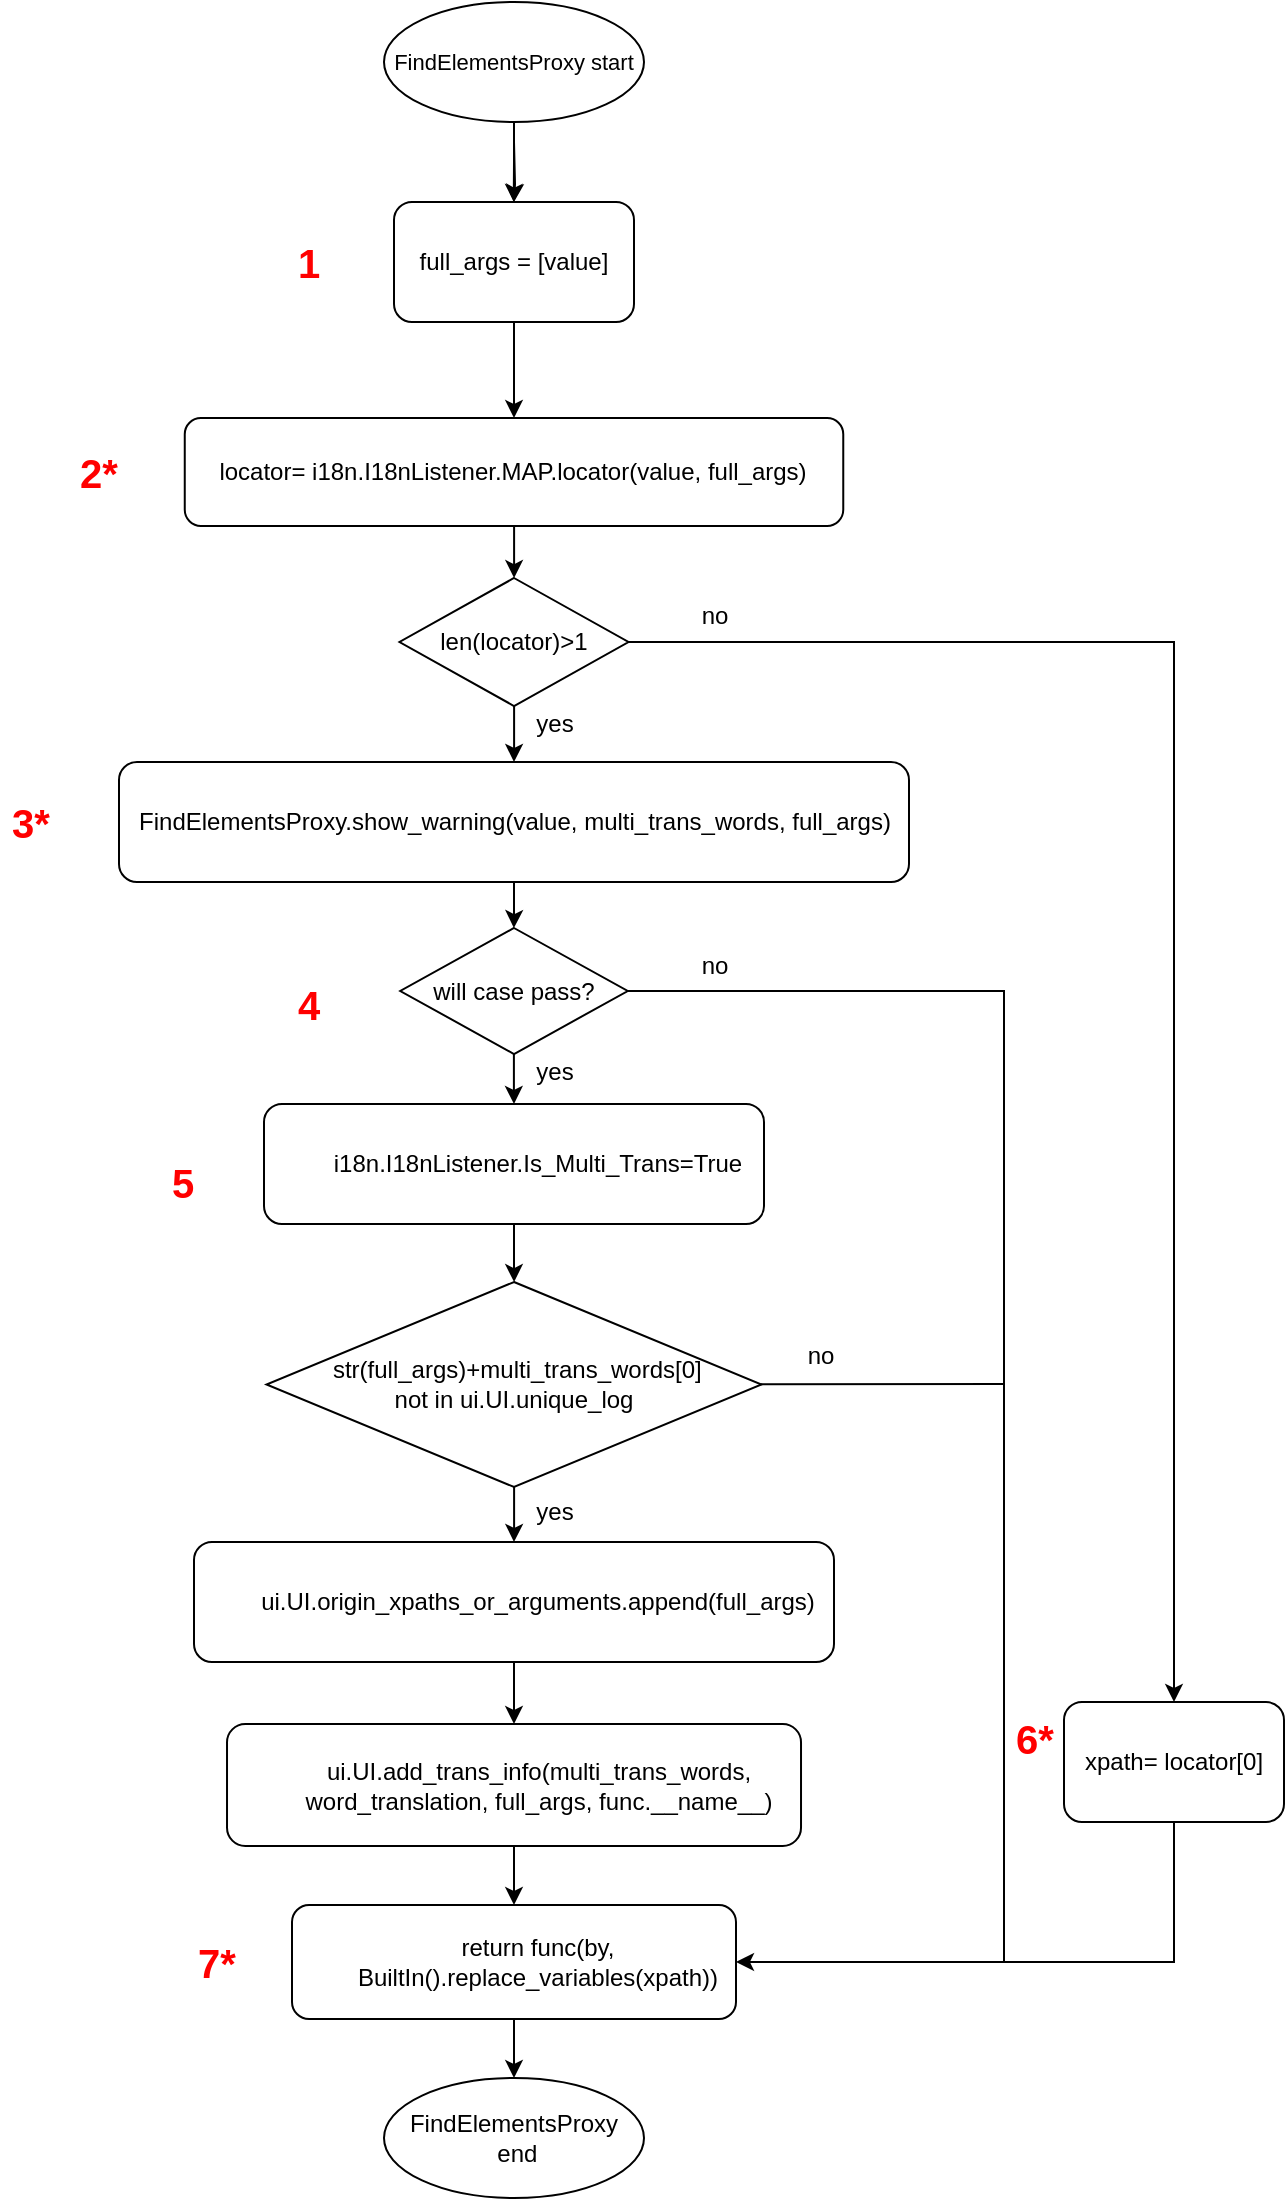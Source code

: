 <mxfile version="14.7.9" type="device" pages="3"><diagram name="FindElementsProxy" id="e7e014a7-5840-1c2e-5031-d8a46d1fe8dd"><mxGraphModel dx="1086" dy="768" grid="0" gridSize="10" guides="1" tooltips="1" connect="1" arrows="1" fold="1" page="1" pageScale="1" pageWidth="1169" pageHeight="826" background="none" math="0" shadow="0"><root><mxCell id="0"/><mxCell id="1" parent="0"/><mxCell id="ieMIsDjH9xXg-HBDrE_W-54" style="edgeStyle=orthogonalEdgeStyle;rounded=0;orthogonalLoop=1;jettySize=auto;html=1;exitX=0.5;exitY=1;exitDx=0;exitDy=0;entryX=0.5;entryY=0;entryDx=0;entryDy=0;" parent="1" source="ieMIsDjH9xXg-HBDrE_W-49" target="ieMIsDjH9xXg-HBDrE_W-55" edge="1"><mxGeometry relative="1" as="geometry"><mxPoint x="345" y="340" as="targetPoint"/></mxGeometry></mxCell><mxCell id="ieMIsDjH9xXg-HBDrE_W-49" value="full_args = [value]" style="rounded=1;whiteSpace=wrap;html=1;" parent="1" vertex="1"><mxGeometry x="285" y="210" width="120" height="60" as="geometry"/></mxCell><mxCell id="KRWHZxWceV5dNTu62Hlp-2" value="" style="edgeStyle=orthogonalEdgeStyle;rounded=0;orthogonalLoop=1;jettySize=auto;html=1;" parent="1" target="ieMIsDjH9xXg-HBDrE_W-49" edge="1"><mxGeometry relative="1" as="geometry"><mxPoint x="345" y="180" as="sourcePoint"/></mxGeometry></mxCell><mxCell id="zjvp8_LqUAE6283oeMnZ-5" style="edgeStyle=orthogonalEdgeStyle;rounded=0;orthogonalLoop=1;jettySize=auto;html=1;" edge="1" parent="1" source="ieMIsDjH9xXg-HBDrE_W-55" target="zjvp8_LqUAE6283oeMnZ-1"><mxGeometry relative="1" as="geometry"/></mxCell><mxCell id="ieMIsDjH9xXg-HBDrE_W-55" value="&lt;span lang=&quot;EN-US&quot;&gt;&lt;font style=&quot;font-size: 12px&quot;&gt;locator= i18n.I18nListener.MAP.locator(value, full_args)&lt;/font&gt;&lt;/span&gt;" style="rounded=1;whiteSpace=wrap;html=1;" parent="1" vertex="1"><mxGeometry x="180.38" y="318" width="329.25" height="54" as="geometry"/></mxCell><mxCell id="ZFJCxZInZoXNg3x47WVv-9" style="edgeStyle=orthogonalEdgeStyle;rounded=0;orthogonalLoop=1;jettySize=auto;html=1;" edge="1" parent="1" source="ieMIsDjH9xXg-HBDrE_W-58" target="ieMIsDjH9xXg-HBDrE_W-93"><mxGeometry relative="1" as="geometry"/></mxCell><mxCell id="ieMIsDjH9xXg-HBDrE_W-58" value="&lt;p class=&quot;MsoListParagraph&quot; style=&quot;margin-left: 18.0pt ; text-indent: 0cm&quot;&gt;&lt;span lang=&quot;EN-US&quot;&gt;ui.UI.origin_xpaths_or_arguments.append(full_args)&lt;/span&gt;&lt;/p&gt;" style="rounded=1;whiteSpace=wrap;html=1;" parent="1" vertex="1"><mxGeometry x="185" y="880" width="320" height="60" as="geometry"/></mxCell><mxCell id="ZFJCxZInZoXNg3x47WVv-7" style="edgeStyle=orthogonalEdgeStyle;rounded=0;orthogonalLoop=1;jettySize=auto;html=1;" edge="1" parent="1" source="ieMIsDjH9xXg-HBDrE_W-64" target="ZFJCxZInZoXNg3x47WVv-1"><mxGeometry relative="1" as="geometry"/></mxCell><mxCell id="ieMIsDjH9xXg-HBDrE_W-64" value="&lt;p class=&quot;MsoListParagraph&quot; style=&quot;margin-left: 18.0pt ; text-indent: 0cm&quot;&gt;&lt;span lang=&quot;EN-US&quot;&gt;i18n.I18nListener.Is_Multi_Trans=True&lt;/span&gt;&lt;/p&gt;" style="rounded=1;whiteSpace=wrap;html=1;" parent="1" vertex="1"><mxGeometry x="220" y="661" width="250" height="60" as="geometry"/></mxCell><mxCell id="7rJ3npl0oMuzkEfrLaqx-2" style="edgeStyle=orthogonalEdgeStyle;rounded=0;orthogonalLoop=1;jettySize=auto;html=1;" edge="1" parent="1" source="ieMIsDjH9xXg-HBDrE_W-65" target="7rJ3npl0oMuzkEfrLaqx-1"><mxGeometry relative="1" as="geometry"/></mxCell><mxCell id="ieMIsDjH9xXg-HBDrE_W-65" value="FindElementsProxy.show_warning(value, multi_trans_words, full_args)" style="rounded=1;whiteSpace=wrap;html=1;" parent="1" vertex="1"><mxGeometry x="147.5" y="490" width="395" height="60" as="geometry"/></mxCell><mxCell id="ieMIsDjH9xXg-HBDrE_W-78" style="edgeStyle=orthogonalEdgeStyle;rounded=0;orthogonalLoop=1;jettySize=auto;html=1;entryX=1;entryY=0.5;entryDx=0;entryDy=0;" parent="1" target="ieMIsDjH9xXg-HBDrE_W-95" edge="1" source="7rJ3npl0oMuzkEfrLaqx-1"><mxGeometry relative="1" as="geometry"><mxPoint x="480" y="1090" as="targetPoint"/><mxPoint x="474" y="610" as="sourcePoint"/><Array as="points"><mxPoint x="590" y="605"/><mxPoint x="590" y="1090"/></Array></mxGeometry></mxCell><mxCell id="ieMIsDjH9xXg-HBDrE_W-72" value="no" style="text;html=1;align=center;verticalAlign=middle;resizable=0;points=[];autosize=1;strokeColor=none;" parent="1" vertex="1"><mxGeometry x="433" y="408" width="23" height="17" as="geometry"/></mxCell><mxCell id="ieMIsDjH9xXg-HBDrE_W-79" value="no" style="text;html=1;align=center;verticalAlign=middle;resizable=0;points=[];autosize=1;strokeColor=none;" parent="1" vertex="1"><mxGeometry x="433" y="583.5" width="23" height="17" as="geometry"/></mxCell><mxCell id="ieMIsDjH9xXg-HBDrE_W-92" style="edgeStyle=orthogonalEdgeStyle;rounded=0;orthogonalLoop=1;jettySize=auto;html=1;" parent="1" source="zjvp8_LqUAE6283oeMnZ-1" target="ieMIsDjH9xXg-HBDrE_W-94" edge="1"><mxGeometry relative="1" as="geometry"><mxPoint x="700" y="1030" as="targetPoint"/><Array as="points"><mxPoint x="675" y="430"/></Array><mxPoint x="523" y="430" as="sourcePoint"/></mxGeometry></mxCell><mxCell id="ieMIsDjH9xXg-HBDrE_W-91" value="no" style="text;html=1;align=center;verticalAlign=middle;resizable=0;points=[];autosize=1;strokeColor=none;" parent="1" vertex="1"><mxGeometry x="486.63" y="778" width="23" height="17" as="geometry"/></mxCell><mxCell id="ZFJCxZInZoXNg3x47WVv-10" style="edgeStyle=orthogonalEdgeStyle;rounded=0;orthogonalLoop=1;jettySize=auto;html=1;" edge="1" parent="1" source="ieMIsDjH9xXg-HBDrE_W-93" target="ieMIsDjH9xXg-HBDrE_W-95"><mxGeometry relative="1" as="geometry"/></mxCell><mxCell id="ieMIsDjH9xXg-HBDrE_W-93" value="&lt;p class=&quot;MsoListParagraph&quot; style=&quot;margin-left: 18.0pt ; text-indent: 0cm&quot;&gt;&lt;span lang=&quot;EN-US&quot;&gt;ui.UI.add_trans_info(multi_trans_words, word_translation, full_args, func.__name__)&lt;/span&gt;&lt;/p&gt;" style="rounded=1;whiteSpace=wrap;html=1;" parent="1" vertex="1"><mxGeometry x="201.51" y="971" width="287" height="61" as="geometry"/></mxCell><mxCell id="ieMIsDjH9xXg-HBDrE_W-94" value="xpath= locator[0]" style="rounded=1;whiteSpace=wrap;html=1;" parent="1" vertex="1"><mxGeometry x="620" y="960" width="110" height="60" as="geometry"/></mxCell><mxCell id="ZFJCxZInZoXNg3x47WVv-11" style="edgeStyle=orthogonalEdgeStyle;rounded=0;orthogonalLoop=1;jettySize=auto;html=1;" edge="1" parent="1" source="ieMIsDjH9xXg-HBDrE_W-95" target="f5BukxrvX2R1jXT4QiJQ-2"><mxGeometry relative="1" as="geometry"/></mxCell><mxCell id="ieMIsDjH9xXg-HBDrE_W-95" value="&lt;p class=&quot;MsoListParagraph&quot; style=&quot;margin-left: 18.0pt ; text-indent: 0cm&quot;&gt;&lt;span lang=&quot;EN-US&quot;&gt;return func(by,&lt;br&gt;BuiltIn().replace_variables(xpath))&lt;/span&gt;&lt;/p&gt;" style="rounded=1;whiteSpace=wrap;html=1;" parent="1" vertex="1"><mxGeometry x="234" y="1061.5" width="222" height="57" as="geometry"/></mxCell><mxCell id="KRWHZxWceV5dNTu62Hlp-1" style="edgeStyle=orthogonalEdgeStyle;rounded=0;orthogonalLoop=1;jettySize=auto;html=1;" parent="1" edge="1"><mxGeometry relative="1" as="geometry"><mxPoint x="344.88" y="210" as="targetPoint"/><mxPoint x="345" y="170" as="sourcePoint"/><Array as="points"><mxPoint x="344.88" y="190"/><mxPoint x="344.88" y="190"/></Array></mxGeometry></mxCell><mxCell id="ieMIsDjH9xXg-HBDrE_W-63" value="yes" style="text;html=1;align=center;verticalAlign=middle;resizable=0;points=[];autosize=1;strokeColor=none;" parent="1" vertex="1"><mxGeometry x="350" y="462" width="29" height="17" as="geometry"/></mxCell><mxCell id="ieMIsDjH9xXg-HBDrE_W-76" value="yes" style="text;html=1;align=center;verticalAlign=middle;resizable=0;points=[];autosize=1;strokeColor=none;" parent="1" vertex="1"><mxGeometry x="350" y="636" width="29" height="17" as="geometry"/></mxCell><mxCell id="f5BukxrvX2R1jXT4QiJQ-1" value="&lt;font style=&quot;font-size: 11px&quot;&gt;FindElementsProxy start&lt;/font&gt;" style="ellipse;whiteSpace=wrap;html=1;" parent="1" vertex="1"><mxGeometry x="280" y="110" width="130" height="60" as="geometry"/></mxCell><mxCell id="f5BukxrvX2R1jXT4QiJQ-2" value="FindElementsProxy&lt;br&gt;&amp;nbsp;end" style="ellipse;whiteSpace=wrap;html=1;" parent="1" vertex="1"><mxGeometry x="280" y="1148" width="130" height="60" as="geometry"/></mxCell><mxCell id="f5BukxrvX2R1jXT4QiJQ-3" value="" style="endArrow=none;html=1;" parent="1" source="ZFJCxZInZoXNg3x47WVv-1" edge="1"><mxGeometry width="50" height="50" relative="1" as="geometry"><mxPoint x="475" y="800.96" as="sourcePoint"/><mxPoint x="590" y="800.96" as="targetPoint"/><Array as="points"/></mxGeometry></mxCell><mxCell id="f5BukxrvX2R1jXT4QiJQ-5" value="" style="endArrow=none;html=1;rounded=0;" parent="1" edge="1"><mxGeometry width="50" height="50" relative="1" as="geometry"><mxPoint x="590" y="1090" as="sourcePoint"/><mxPoint x="675" y="1020" as="targetPoint"/><Array as="points"><mxPoint x="675" y="1090"/></Array></mxGeometry></mxCell><mxCell id="gCHdMqFSb8SASf-x6XRR-1" value="&lt;b style=&quot;color: rgb(255 , 0 , 0) ; font-size: 20px&quot;&gt;1&lt;/b&gt;" style="text;html=1;align=center;verticalAlign=middle;resizable=0;points=[];autosize=1;strokeColor=none;" parent="1" vertex="1"><mxGeometry x="231" y="230" width="21" height="20" as="geometry"/></mxCell><mxCell id="gCHdMqFSb8SASf-x6XRR-2" value="&lt;b style=&quot;color: rgb(255 , 0 , 0) ; font-size: 20px&quot;&gt;3*&lt;/b&gt;" style="text;html=1;align=center;verticalAlign=middle;resizable=0;points=[];autosize=1;strokeColor=none;" parent="1" vertex="1"><mxGeometry x="88" y="510" width="29" height="20" as="geometry"/></mxCell><mxCell id="gCHdMqFSb8SASf-x6XRR-3" value="&lt;font color=&quot;#ff0000&quot;&gt;&lt;span style=&quot;font-size: 20px&quot;&gt;&lt;b&gt;2*&lt;/b&gt;&lt;/span&gt;&lt;/font&gt;" style="text;html=1;align=center;verticalAlign=middle;resizable=0;points=[];autosize=1;strokeColor=none;" parent="1" vertex="1"><mxGeometry x="122.5" y="335" width="29" height="20" as="geometry"/></mxCell><mxCell id="gCHdMqFSb8SASf-x6XRR-4" value="&lt;b style=&quot;color: rgb(255 , 0 , 0) ; font-size: 20px&quot;&gt;5&lt;/b&gt;" style="text;html=1;align=center;verticalAlign=middle;resizable=0;points=[];autosize=1;strokeColor=none;" parent="1" vertex="1"><mxGeometry x="168" y="690" width="21" height="20" as="geometry"/></mxCell><mxCell id="gCHdMqFSb8SASf-x6XRR-5" value="&lt;b style=&quot;color: rgb(255 , 0 , 0) ; font-size: 20px&quot;&gt;4&lt;/b&gt;" style="text;html=1;align=center;verticalAlign=middle;resizable=0;points=[];autosize=1;strokeColor=none;" parent="1" vertex="1"><mxGeometry x="231" y="600.5" width="21" height="20" as="geometry"/></mxCell><mxCell id="gCHdMqFSb8SASf-x6XRR-7" value="&lt;b style=&quot;color: rgb(255 , 0 , 0) ; font-size: 20px&quot;&gt;7*&lt;/b&gt;" style="text;html=1;align=center;verticalAlign=middle;resizable=0;points=[];autosize=1;strokeColor=none;" parent="1" vertex="1"><mxGeometry x="181" y="1080" width="29" height="20" as="geometry"/></mxCell><mxCell id="gCHdMqFSb8SASf-x6XRR-8" value="&lt;b style=&quot;color: rgb(255 , 0 , 0) ; font-size: 20px&quot;&gt;6*&lt;/b&gt;" style="text;html=1;align=center;verticalAlign=middle;resizable=0;points=[];autosize=1;strokeColor=none;" parent="1" vertex="1"><mxGeometry x="590" y="968" width="29" height="20" as="geometry"/></mxCell><mxCell id="zjvp8_LqUAE6283oeMnZ-4" style="edgeStyle=orthogonalEdgeStyle;rounded=0;orthogonalLoop=1;jettySize=auto;html=1;" edge="1" parent="1" source="zjvp8_LqUAE6283oeMnZ-1" target="ieMIsDjH9xXg-HBDrE_W-65"><mxGeometry relative="1" as="geometry"/></mxCell><mxCell id="zjvp8_LqUAE6283oeMnZ-1" value="len(locator)&amp;gt;1" style="rhombus;whiteSpace=wrap;html=1;" vertex="1" parent="1"><mxGeometry x="287.76" y="398" width="114.49" height="64" as="geometry"/></mxCell><mxCell id="7rJ3npl0oMuzkEfrLaqx-3" style="edgeStyle=orthogonalEdgeStyle;rounded=0;orthogonalLoop=1;jettySize=auto;html=1;" edge="1" parent="1" source="7rJ3npl0oMuzkEfrLaqx-1" target="ieMIsDjH9xXg-HBDrE_W-64"><mxGeometry relative="1" as="geometry"/></mxCell><mxCell id="7rJ3npl0oMuzkEfrLaqx-1" value="will case pass?" style="rhombus;whiteSpace=wrap;html=1;" vertex="1" parent="1"><mxGeometry x="288.13" y="573" width="113.74" height="63" as="geometry"/></mxCell><mxCell id="ZFJCxZInZoXNg3x47WVv-8" style="edgeStyle=orthogonalEdgeStyle;rounded=0;orthogonalLoop=1;jettySize=auto;html=1;" edge="1" parent="1" source="ZFJCxZInZoXNg3x47WVv-1" target="ieMIsDjH9xXg-HBDrE_W-58"><mxGeometry relative="1" as="geometry"/></mxCell><mxCell id="ZFJCxZInZoXNg3x47WVv-1" value="&lt;span&gt;&amp;nbsp;str(full_args)+multi_trans_words[0]&lt;/span&gt;&lt;br&gt;&lt;span&gt;not in ui.UI.unique_log&lt;/span&gt;" style="rhombus;whiteSpace=wrap;html=1;" vertex="1" parent="1"><mxGeometry x="221.26" y="750" width="247.5" height="102.5" as="geometry"/></mxCell><mxCell id="ZFJCxZInZoXNg3x47WVv-12" value="yes" style="text;html=1;align=center;verticalAlign=middle;resizable=0;points=[];autosize=1;strokeColor=none;" vertex="1" parent="1"><mxGeometry x="350" y="856" width="29" height="17" as="geometry"/></mxCell></root></mxGraphModel></diagram><diagram id="jioBgLWBSIFlePrrmUSa" name="part"><mxGraphModel dx="640" dy="1938" grid="1" gridSize="10" guides="1" tooltips="1" connect="1" arrows="1" fold="1" page="1" pageScale="1" pageWidth="827" pageHeight="1169" math="0" shadow="0"><root><mxCell id="JlMFbPz3fJyn9xhDXCuG-0"/><mxCell id="JlMFbPz3fJyn9xhDXCuG-1" parent="JlMFbPz3fJyn9xhDXCuG-0"/><mxCell id="TsAah-30b680uHsGdaxq-0" value="" style="rounded=1;whiteSpace=wrap;html=1;" parent="JlMFbPz3fJyn9xhDXCuG-1" vertex="1"><mxGeometry x="40" y="-200" width="120" height="60" as="geometry"/></mxCell><mxCell id="TsAah-30b680uHsGdaxq-1" value="" style="ellipse;html=1;shape=startState;fillColor=#000000;strokeColor=#ff0000;" parent="JlMFbPz3fJyn9xhDXCuG-1" vertex="1"><mxGeometry x="300" y="-230" width="30" height="30" as="geometry"/></mxCell><mxCell id="TsAah-30b680uHsGdaxq-2" value="" style="edgeStyle=orthogonalEdgeStyle;html=1;verticalAlign=bottom;endArrow=open;endSize=8;strokeColor=#ff0000;" parent="JlMFbPz3fJyn9xhDXCuG-1" source="TsAah-30b680uHsGdaxq-1" edge="1"><mxGeometry relative="1" as="geometry"><mxPoint x="315" y="-135" as="targetPoint"/></mxGeometry></mxCell><mxCell id="TsAah-30b680uHsGdaxq-3" value="" style="ellipse;html=1;shape=endState;fillColor=#000000;strokeColor=#ff0000;" parent="JlMFbPz3fJyn9xhDXCuG-1" vertex="1"><mxGeometry x="255" y="-215" width="30" height="30" as="geometry"/></mxCell><mxCell id="TsAah-30b680uHsGdaxq-4" value="" style="rounded=1;whiteSpace=wrap;html=1;" parent="JlMFbPz3fJyn9xhDXCuG-1" vertex="1"><mxGeometry x="50" y="-330" width="120" height="60" as="geometry"/></mxCell><mxCell id="TsAah-30b680uHsGdaxq-5" value="" style="endArrow=classic;html=1;" parent="JlMFbPz3fJyn9xhDXCuG-1" edge="1"><mxGeometry width="50" height="50" relative="1" as="geometry"><mxPoint x="370" y="-90" as="sourcePoint"/><mxPoint x="370" y="-160" as="targetPoint"/></mxGeometry></mxCell><mxCell id="TsAah-30b680uHsGdaxq-6" value="" style="rhombus;whiteSpace=wrap;html=1;" parent="JlMFbPz3fJyn9xhDXCuG-1" vertex="1"><mxGeometry x="420" y="-180" width="50" height="40" as="geometry"/></mxCell><mxCell id="TsAah-30b680uHsGdaxq-7" value="" style="endArrow=classic;html=1;" parent="JlMFbPz3fJyn9xhDXCuG-1" edge="1"><mxGeometry width="50" height="50" relative="1" as="geometry"><mxPoint x="380" y="-80" as="sourcePoint"/><mxPoint x="380" y="-150" as="targetPoint"/></mxGeometry></mxCell><mxCell id="HmLYVbGi3H91VFmwmytm-0" value="" style="ellipse;whiteSpace=wrap;html=1;" vertex="1" parent="JlMFbPz3fJyn9xhDXCuG-1"><mxGeometry x="255" y="-340" width="120" height="80" as="geometry"/></mxCell></root></mxGraphModel></diagram><diagram id="qRXfp5ApQhgGxI68dI6K" name="ppt 橫向版"><mxGraphModel dx="2130" dy="922" grid="0" gridSize="10" guides="1" tooltips="1" connect="1" arrows="1" fold="1" page="1" pageScale="1" pageWidth="827" pageHeight="1169" math="0" shadow="0"><root><mxCell id="eagBeIYPAquBm4sYADvz-0"/><mxCell id="eagBeIYPAquBm4sYADvz-1" parent="eagBeIYPAquBm4sYADvz-0"/><mxCell id="97QJrhGeORA2dOwZD7cl-51" style="edgeStyle=orthogonalEdgeStyle;rounded=0;orthogonalLoop=1;jettySize=auto;html=1;" parent="eagBeIYPAquBm4sYADvz-1" source="97QJrhGeORA2dOwZD7cl-1" target="97QJrhGeORA2dOwZD7cl-4" edge="1"><mxGeometry relative="1" as="geometry"/></mxCell><mxCell id="97QJrhGeORA2dOwZD7cl-1" value="full_args = [value]" style="rounded=1;whiteSpace=wrap;html=1;" parent="eagBeIYPAquBm4sYADvz-1" vertex="1"><mxGeometry x="-675" y="680" width="120" height="60" as="geometry"/></mxCell><mxCell id="97QJrhGeORA2dOwZD7cl-52" style="edgeStyle=orthogonalEdgeStyle;rounded=0;orthogonalLoop=1;jettySize=auto;html=1;entryX=0.5;entryY=0;entryDx=0;entryDy=0;" parent="eagBeIYPAquBm4sYADvz-1" source="97QJrhGeORA2dOwZD7cl-4" target="97QJrhGeORA2dOwZD7cl-12" edge="1"><mxGeometry relative="1" as="geometry"/></mxCell><mxCell id="97QJrhGeORA2dOwZD7cl-4" value="&lt;span lang=&quot;EN-US&quot;&gt;&lt;font style=&quot;font-size: 12px&quot;&gt;locator= i18n.I18nListener.MAP.locator(value, full_args)&lt;/font&gt;&lt;/span&gt;" style="rounded=1;whiteSpace=wrap;html=1;" parent="eagBeIYPAquBm4sYADvz-1" vertex="1"><mxGeometry x="-779.63" y="787" width="329.25" height="55" as="geometry"/></mxCell><mxCell id="97QJrhGeORA2dOwZD7cl-59" value="" style="edgeStyle=orthogonalEdgeStyle;rounded=0;orthogonalLoop=1;jettySize=auto;html=1;" parent="eagBeIYPAquBm4sYADvz-1" source="97QJrhGeORA2dOwZD7cl-5" target="97QJrhGeORA2dOwZD7cl-19" edge="1"><mxGeometry relative="1" as="geometry"/></mxCell><mxCell id="97QJrhGeORA2dOwZD7cl-5" value="&lt;p class=&quot;MsoListParagraph&quot; style=&quot;margin-left: 18.0pt ; text-indent: 0cm&quot;&gt;&lt;span lang=&quot;EN-US&quot;&gt;ui.UI.origin_xpaths_or_arguments.append(full_args)&lt;/span&gt;&lt;/p&gt;" style="rounded=1;whiteSpace=wrap;html=1;" parent="eagBeIYPAquBm4sYADvz-1" vertex="1"><mxGeometry x="-339" y="890" width="311" height="60" as="geometry"/></mxCell><mxCell id="Ew43MziSboJcgcR_nshO-6" style="edgeStyle=orthogonalEdgeStyle;rounded=0;orthogonalLoop=1;jettySize=auto;html=1;entryX=0.5;entryY=0;entryDx=0;entryDy=0;" edge="1" parent="eagBeIYPAquBm4sYADvz-1" source="97QJrhGeORA2dOwZD7cl-6" target="Ew43MziSboJcgcR_nshO-3"><mxGeometry relative="1" as="geometry"/></mxCell><mxCell id="97QJrhGeORA2dOwZD7cl-6" value="&lt;p class=&quot;MsoListParagraph&quot; style=&quot;margin-left: 18.0pt ; text-indent: 0cm&quot;&gt;&lt;span lang=&quot;EN-US&quot;&gt;i18n.I18nListener.Is_Multi_Trans=True&lt;/span&gt;&lt;/p&gt;" style="rounded=1;whiteSpace=wrap;html=1;" parent="eagBeIYPAquBm4sYADvz-1" vertex="1"><mxGeometry x="-308.5" y="684" width="250" height="60" as="geometry"/></mxCell><mxCell id="Ew43MziSboJcgcR_nshO-2" value="" style="edgeStyle=orthogonalEdgeStyle;rounded=0;orthogonalLoop=1;jettySize=auto;html=1;" edge="1" parent="eagBeIYPAquBm4sYADvz-1" source="97QJrhGeORA2dOwZD7cl-7" target="Ew43MziSboJcgcR_nshO-1"><mxGeometry relative="1" as="geometry"/></mxCell><mxCell id="97QJrhGeORA2dOwZD7cl-7" value="FindElementsProxy.show_warning(value, multi_trans_words, full_args)" style="rounded=1;whiteSpace=wrap;html=1;" parent="eagBeIYPAquBm4sYADvz-1" vertex="1"><mxGeometry x="-381" y="522" width="395" height="60" as="geometry"/></mxCell><mxCell id="97QJrhGeORA2dOwZD7cl-9" value="no" style="text;html=1;align=center;verticalAlign=middle;resizable=0;points=[];autosize=1;strokeColor=none;" parent="eagBeIYPAquBm4sYADvz-1" vertex="1"><mxGeometry x="-649" y="988" width="23" height="17" as="geometry"/></mxCell><mxCell id="97QJrhGeORA2dOwZD7cl-10" value="yes" style="text;html=1;align=center;verticalAlign=middle;resizable=0;points=[];autosize=1;strokeColor=none;" parent="eagBeIYPAquBm4sYADvz-1" vertex="1"><mxGeometry x="-180" y="661" width="29" height="17" as="geometry"/></mxCell><mxCell id="97QJrhGeORA2dOwZD7cl-11" style="edgeStyle=orthogonalEdgeStyle;rounded=0;orthogonalLoop=1;jettySize=auto;html=1;exitX=1;exitY=0.5;exitDx=0;exitDy=0;entryX=0;entryY=0.5;entryDx=0;entryDy=0;" parent="eagBeIYPAquBm4sYADvz-1" source="97QJrhGeORA2dOwZD7cl-12" target="97QJrhGeORA2dOwZD7cl-7" edge="1"><mxGeometry relative="1" as="geometry"><mxPoint x="-420" y="620" as="targetPoint"/><Array as="points"><mxPoint x="-420" y="928"/><mxPoint x="-420" y="552"/></Array></mxGeometry></mxCell><mxCell id="97QJrhGeORA2dOwZD7cl-42" style="edgeStyle=orthogonalEdgeStyle;rounded=0;orthogonalLoop=1;jettySize=auto;html=1;entryX=0;entryY=0.5;entryDx=0;entryDy=0;" parent="eagBeIYPAquBm4sYADvz-1" source="97QJrhGeORA2dOwZD7cl-12" target="97QJrhGeORA2dOwZD7cl-20" edge="1"><mxGeometry relative="1" as="geometry"><Array as="points"><mxPoint x="-615" y="1083"/></Array></mxGeometry></mxCell><mxCell id="97QJrhGeORA2dOwZD7cl-12" value="len(locator)&amp;gt;1" style="rhombus;whiteSpace=wrap;html=1;" parent="eagBeIYPAquBm4sYADvz-1" vertex="1"><mxGeometry x="-675" y="890" width="119" height="76" as="geometry"/></mxCell><mxCell id="97QJrhGeORA2dOwZD7cl-18" value="yes" style="text;html=1;align=center;verticalAlign=middle;resizable=0;points=[];autosize=1;strokeColor=none;" parent="eagBeIYPAquBm4sYADvz-1" vertex="1"><mxGeometry x="-180" y="868.25" width="29" height="17" as="geometry"/></mxCell><mxCell id="97QJrhGeORA2dOwZD7cl-47" style="edgeStyle=orthogonalEdgeStyle;rounded=0;orthogonalLoop=1;jettySize=auto;html=1;" parent="eagBeIYPAquBm4sYADvz-1" source="97QJrhGeORA2dOwZD7cl-19" target="97QJrhGeORA2dOwZD7cl-22" edge="1"><mxGeometry relative="1" as="geometry"><Array as="points"><mxPoint y="1011"/><mxPoint y="836"/></Array><mxPoint x="20" y="844" as="targetPoint"/></mxGeometry></mxCell><mxCell id="97QJrhGeORA2dOwZD7cl-19" value="&lt;p class=&quot;MsoListParagraph&quot; style=&quot;margin-left: 18.0pt ; text-indent: 0cm&quot;&gt;&lt;span lang=&quot;EN-US&quot;&gt;ui.UI.add_trans_info(multi_trans_words, word_translation, full_args, func.__name__)&lt;/span&gt;&lt;/p&gt;" style="rounded=1;whiteSpace=wrap;html=1;" parent="eagBeIYPAquBm4sYADvz-1" vertex="1"><mxGeometry x="-327" y="973" width="287" height="61" as="geometry"/></mxCell><mxCell id="97QJrhGeORA2dOwZD7cl-46" style="edgeStyle=orthogonalEdgeStyle;rounded=0;orthogonalLoop=1;jettySize=auto;html=1;" parent="eagBeIYPAquBm4sYADvz-1" source="97QJrhGeORA2dOwZD7cl-20" target="97QJrhGeORA2dOwZD7cl-22" edge="1"><mxGeometry relative="1" as="geometry"><Array as="points"><mxPoint x="9" y="1083"/><mxPoint x="9" y="853"/></Array><mxPoint x="26" y="859" as="targetPoint"/></mxGeometry></mxCell><mxCell id="97QJrhGeORA2dOwZD7cl-20" value="xpath= locator[0]" style="rounded=1;whiteSpace=wrap;html=1;" parent="eagBeIYPAquBm4sYADvz-1" vertex="1"><mxGeometry x="-234" y="1053" width="110" height="60" as="geometry"/></mxCell><mxCell id="97QJrhGeORA2dOwZD7cl-61" value="" style="edgeStyle=orthogonalEdgeStyle;rounded=0;orthogonalLoop=1;jettySize=auto;html=1;" parent="eagBeIYPAquBm4sYADvz-1" source="97QJrhGeORA2dOwZD7cl-22" target="97QJrhGeORA2dOwZD7cl-32" edge="1"><mxGeometry relative="1" as="geometry"/></mxCell><mxCell id="97QJrhGeORA2dOwZD7cl-22" value="&lt;p class=&quot;MsoListParagraph&quot; style=&quot;margin-left: 18.0pt ; text-indent: 0cm&quot;&gt;&lt;span lang=&quot;EN-US&quot;&gt;return func(by,&lt;br&gt;BuiltIn().replace_variables(xpath))&lt;/span&gt;&lt;/p&gt;" style="rounded=1;whiteSpace=wrap;html=1;" parent="eagBeIYPAquBm4sYADvz-1" vertex="1"><mxGeometry x="30" y="792" width="219" height="71.5" as="geometry"/></mxCell><mxCell id="97QJrhGeORA2dOwZD7cl-24" value="yes" style="text;html=1;align=center;verticalAlign=middle;resizable=0;points=[];autosize=1;strokeColor=none;" parent="eagBeIYPAquBm4sYADvz-1" vertex="1"><mxGeometry x="-544" y="907" width="29" height="17" as="geometry"/></mxCell><mxCell id="97QJrhGeORA2dOwZD7cl-26" value="no" style="text;html=1;align=center;verticalAlign=middle;resizable=0;points=[];autosize=1;strokeColor=none;" parent="eagBeIYPAquBm4sYADvz-1" vertex="1"><mxGeometry x="-105" y="613" width="23" height="17" as="geometry"/></mxCell><mxCell id="97QJrhGeORA2dOwZD7cl-50" style="edgeStyle=orthogonalEdgeStyle;rounded=0;orthogonalLoop=1;jettySize=auto;html=1;" parent="eagBeIYPAquBm4sYADvz-1" source="97QJrhGeORA2dOwZD7cl-31" target="97QJrhGeORA2dOwZD7cl-1" edge="1"><mxGeometry relative="1" as="geometry"/></mxCell><mxCell id="97QJrhGeORA2dOwZD7cl-31" value="&lt;font style=&quot;font-size: 11px&quot;&gt;FindElementsProxy start&lt;/font&gt;" style="ellipse;whiteSpace=wrap;html=1;" parent="eagBeIYPAquBm4sYADvz-1" vertex="1"><mxGeometry x="-680" y="585" width="130" height="60" as="geometry"/></mxCell><mxCell id="97QJrhGeORA2dOwZD7cl-32" value="FindElementsProxy&lt;br&gt;&amp;nbsp;end" style="ellipse;whiteSpace=wrap;html=1;" parent="eagBeIYPAquBm4sYADvz-1" vertex="1"><mxGeometry x="74.5" y="913" width="130" height="60" as="geometry"/></mxCell><mxCell id="97QJrhGeORA2dOwZD7cl-35" value="&lt;b style=&quot;color: rgb(255 , 0 , 0) ; font-size: 20px&quot;&gt;1&lt;/b&gt;" style="text;html=1;align=center;verticalAlign=middle;resizable=0;points=[];autosize=1;strokeColor=none;" parent="eagBeIYPAquBm4sYADvz-1" vertex="1"><mxGeometry x="-716" y="700" width="21" height="20" as="geometry"/></mxCell><mxCell id="97QJrhGeORA2dOwZD7cl-36" value="&lt;b style=&quot;color: rgb(255 , 0 , 0) ; font-size: 20px&quot;&gt;3*&lt;/b&gt;" style="text;html=1;align=center;verticalAlign=middle;resizable=0;points=[];autosize=1;strokeColor=none;" parent="eagBeIYPAquBm4sYADvz-1" vertex="1"><mxGeometry x="-419" y="522" width="29" height="20" as="geometry"/></mxCell><mxCell id="97QJrhGeORA2dOwZD7cl-37" value="&lt;font color=&quot;#ff0000&quot;&gt;&lt;span style=&quot;font-size: 20px&quot;&gt;&lt;b&gt;2*&lt;/b&gt;&lt;/span&gt;&lt;/font&gt;" style="text;html=1;align=center;verticalAlign=middle;resizable=0;points=[];autosize=1;strokeColor=none;" parent="eagBeIYPAquBm4sYADvz-1" vertex="1"><mxGeometry x="-812" y="807" width="29" height="20" as="geometry"/></mxCell><mxCell id="97QJrhGeORA2dOwZD7cl-38" value="&lt;b style=&quot;color: rgb(255 , 0 , 0) ; font-size: 20px&quot;&gt;5&lt;/b&gt;" style="text;html=1;align=center;verticalAlign=middle;resizable=0;points=[];autosize=1;strokeColor=none;" parent="eagBeIYPAquBm4sYADvz-1" vertex="1"><mxGeometry x="-348" y="704" width="21" height="20" as="geometry"/></mxCell><mxCell id="97QJrhGeORA2dOwZD7cl-39" value="&lt;b style=&quot;color: rgb(255 , 0 , 0) ; font-size: 20px&quot;&gt;4&lt;/b&gt;" style="text;html=1;align=center;verticalAlign=middle;resizable=0;points=[];autosize=1;strokeColor=none;" parent="eagBeIYPAquBm4sYADvz-1" vertex="1"><mxGeometry x="-280" y="623.5" width="21" height="20" as="geometry"/></mxCell><mxCell id="97QJrhGeORA2dOwZD7cl-40" value="&lt;b style=&quot;color: rgb(255 , 0 , 0) ; font-size: 20px&quot;&gt;7*&lt;/b&gt;" style="text;html=1;align=center;verticalAlign=middle;resizable=0;points=[];autosize=1;strokeColor=none;" parent="eagBeIYPAquBm4sYADvz-1" vertex="1"><mxGeometry x="125" y="765.75" width="29" height="20" as="geometry"/></mxCell><mxCell id="97QJrhGeORA2dOwZD7cl-41" value="&lt;b style=&quot;color: rgb(255 , 0 , 0) ; font-size: 20px&quot;&gt;6*&lt;/b&gt;" style="text;html=1;align=center;verticalAlign=middle;resizable=0;points=[];autosize=1;strokeColor=none;" parent="eagBeIYPAquBm4sYADvz-1" vertex="1"><mxGeometry x="-272" y="1053" width="29" height="20" as="geometry"/></mxCell><mxCell id="Ew43MziSboJcgcR_nshO-5" style="edgeStyle=orthogonalEdgeStyle;rounded=0;orthogonalLoop=1;jettySize=auto;html=1;entryX=0.5;entryY=0;entryDx=0;entryDy=0;" edge="1" parent="eagBeIYPAquBm4sYADvz-1" source="Ew43MziSboJcgcR_nshO-1" target="97QJrhGeORA2dOwZD7cl-6"><mxGeometry relative="1" as="geometry"/></mxCell><mxCell id="Ew43MziSboJcgcR_nshO-11" style="edgeStyle=orthogonalEdgeStyle;rounded=0;orthogonalLoop=1;jettySize=auto;html=1;" edge="1" parent="eagBeIYPAquBm4sYADvz-1" source="Ew43MziSboJcgcR_nshO-1" target="97QJrhGeORA2dOwZD7cl-22"><mxGeometry relative="1" as="geometry"><Array as="points"><mxPoint x="1" y="634"/><mxPoint x="1" y="798"/></Array></mxGeometry></mxCell><mxCell id="Ew43MziSboJcgcR_nshO-1" value="will case pass?" style="rhombus;whiteSpace=wrap;html=1;" vertex="1" parent="eagBeIYPAquBm4sYADvz-1"><mxGeometry x="-243" y="602" width="119" height="63" as="geometry"/></mxCell><mxCell id="Ew43MziSboJcgcR_nshO-8" style="edgeStyle=orthogonalEdgeStyle;rounded=0;orthogonalLoop=1;jettySize=auto;html=1;" edge="1" parent="eagBeIYPAquBm4sYADvz-1" source="Ew43MziSboJcgcR_nshO-3" target="97QJrhGeORA2dOwZD7cl-5"><mxGeometry relative="1" as="geometry"/></mxCell><mxCell id="Ew43MziSboJcgcR_nshO-9" style="edgeStyle=orthogonalEdgeStyle;rounded=0;orthogonalLoop=1;jettySize=auto;html=1;" edge="1" parent="eagBeIYPAquBm4sYADvz-1" source="Ew43MziSboJcgcR_nshO-3" target="97QJrhGeORA2dOwZD7cl-22"><mxGeometry relative="1" as="geometry"><Array as="points"><mxPoint x="4" y="817"/><mxPoint x="4" y="817"/></Array></mxGeometry></mxCell><mxCell id="Ew43MziSboJcgcR_nshO-3" value="&lt;span&gt;&amp;nbsp;str(full_args)+multi_trans_words[0]&lt;/span&gt;&lt;br&gt;&lt;span&gt;not in ui.UI.unique_log&lt;/span&gt;" style="rhombus;whiteSpace=wrap;html=1;" vertex="1" parent="eagBeIYPAquBm4sYADvz-1"><mxGeometry x="-307.25" y="765.75" width="247.5" height="102.5" as="geometry"/></mxCell><mxCell id="Ew43MziSboJcgcR_nshO-12" value="no" style="text;html=1;align=center;verticalAlign=middle;resizable=0;points=[];autosize=1;strokeColor=none;" vertex="1" parent="eagBeIYPAquBm4sYADvz-1"><mxGeometry x="-58.5" y="799" width="23" height="17" as="geometry"/></mxCell></root></mxGraphModel></diagram></mxfile>